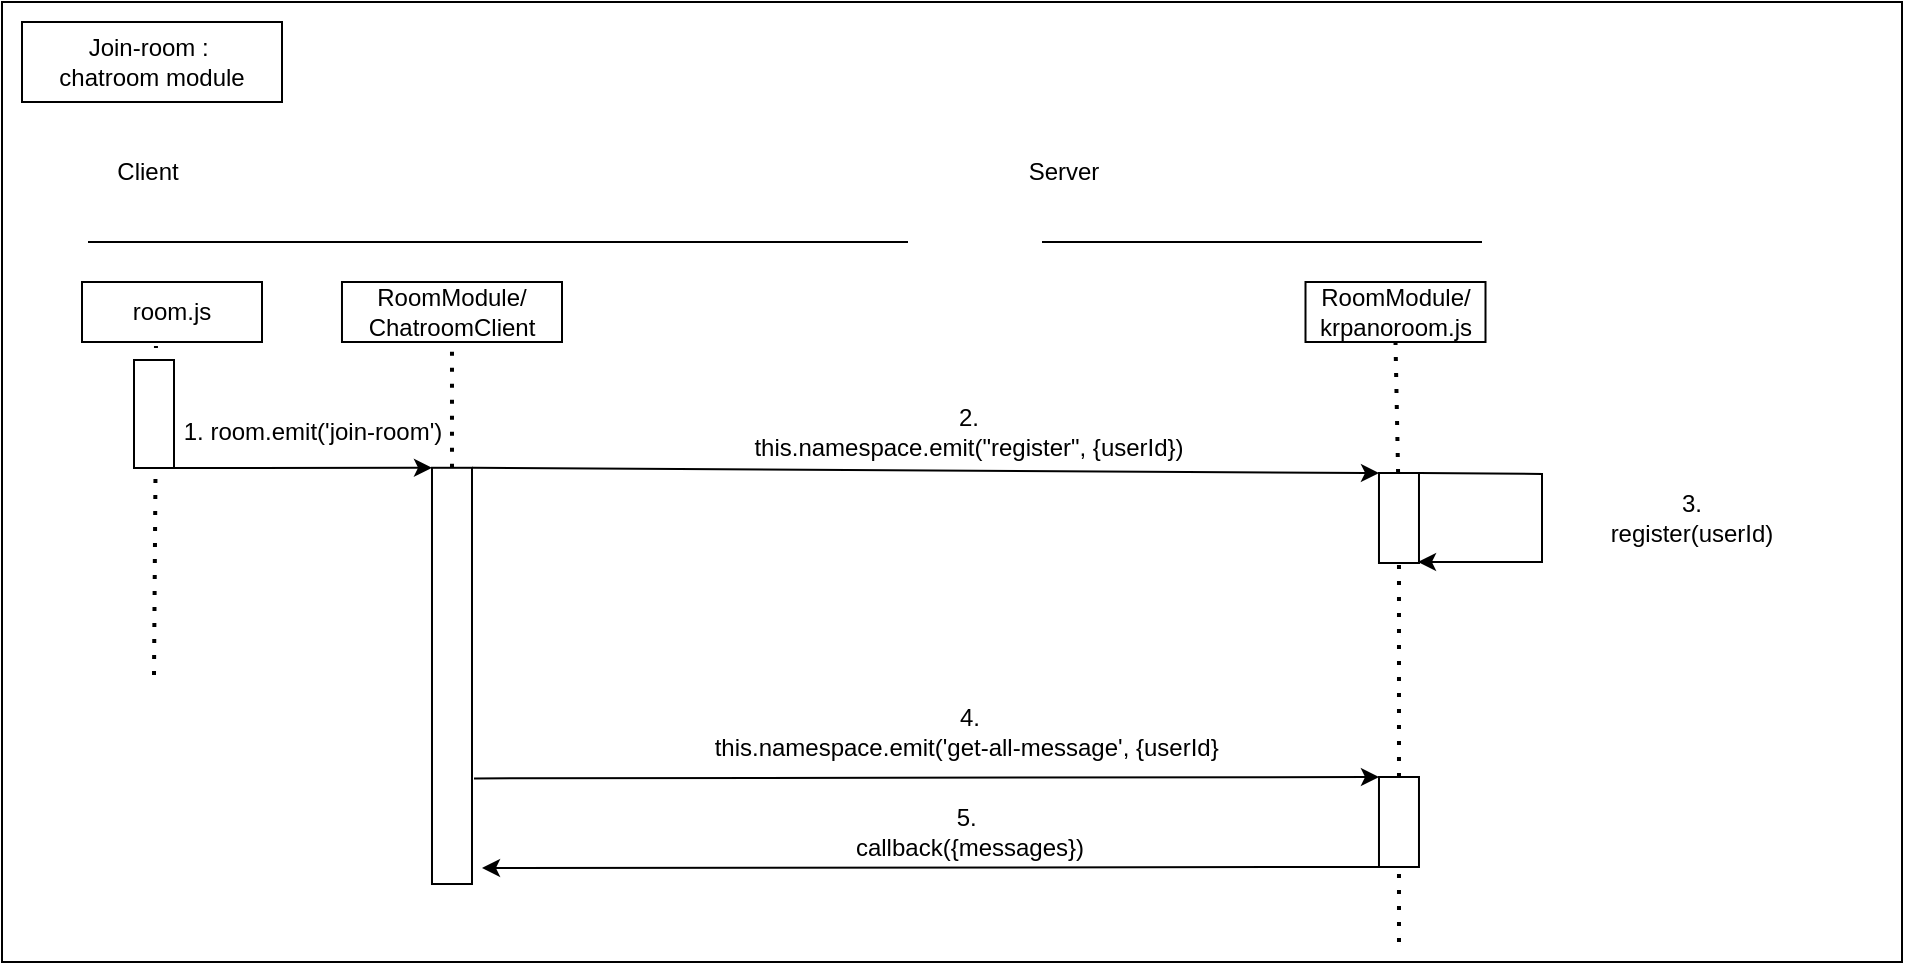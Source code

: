<mxfile version="20.8.21" type="github"><diagram id="Z87XCZslrCXwQrkr19RX" name="Page-1"><mxGraphModel dx="2261" dy="707" grid="1" gridSize="10" guides="1" tooltips="1" connect="1" arrows="1" fold="1" page="1" pageScale="1" pageWidth="827" pageHeight="1169" math="0" shadow="0"><root><mxCell id="0"/><mxCell id="1" parent="0"/><mxCell id="S6yvC7qdEsfKQvKiLP5z-28" value="" style="rounded=0;whiteSpace=wrap;html=1;" parent="1" vertex="1"><mxGeometry x="-740" y="60" width="950" height="480" as="geometry"/></mxCell><mxCell id="S6yvC7qdEsfKQvKiLP5z-32" value="" style="endArrow=none;dashed=1;html=1;dashPattern=1 3;strokeWidth=2;rounded=0;entryX=0.5;entryY=1;entryDx=0;entryDy=0;startArrow=none;" parent="1" source="S6yvC7qdEsfKQvKiLP5z-33" target="S6yvC7qdEsfKQvKiLP5z-30" edge="1"><mxGeometry width="50" height="50" relative="1" as="geometry"><mxPoint x="-522.25" y="650" as="sourcePoint"/><mxPoint x="-522.25" y="280" as="targetPoint"/></mxGeometry></mxCell><mxCell id="S6yvC7qdEsfKQvKiLP5z-27" value="" style="rounded=0;whiteSpace=wrap;html=1;" parent="1" vertex="1"><mxGeometry x="-730" y="70" width="130" height="40" as="geometry"/></mxCell><mxCell id="S6yvC7qdEsfKQvKiLP5z-1" value="room.js" style="rounded=0;whiteSpace=wrap;html=1;" parent="1" vertex="1"><mxGeometry x="-700" y="200" width="90" height="30" as="geometry"/></mxCell><mxCell id="S6yvC7qdEsfKQvKiLP5z-3" value="RoomModule/&lt;br&gt;krpanoroom.js" style="rounded=0;whiteSpace=wrap;html=1;" parent="1" vertex="1"><mxGeometry x="-88.25" y="200" width="90" height="30" as="geometry"/></mxCell><mxCell id="S6yvC7qdEsfKQvKiLP5z-5" value="" style="endArrow=none;dashed=1;html=1;dashPattern=1 3;strokeWidth=2;rounded=0;entryX=0.411;entryY=1.067;entryDx=0;entryDy=0;entryPerimeter=0;startArrow=none;" parent="1" target="S6yvC7qdEsfKQvKiLP5z-1" edge="1"><mxGeometry width="50" height="50" relative="1" as="geometry"><mxPoint x="-663.523" y="265" as="sourcePoint"/><mxPoint x="-303" y="480" as="targetPoint"/></mxGeometry></mxCell><mxCell id="S6yvC7qdEsfKQvKiLP5z-6" value="" style="endArrow=none;dashed=1;html=1;dashPattern=1 3;strokeWidth=2;rounded=0;entryX=0.5;entryY=1;entryDx=0;entryDy=0;startArrow=none;" parent="1" source="QYz8oIN1GEiqAUlNkPk4-4" target="S6yvC7qdEsfKQvKiLP5z-3" edge="1"><mxGeometry width="50" height="50" relative="1" as="geometry"><mxPoint x="-187.75" y="690" as="sourcePoint"/><mxPoint x="-41.5" y="280" as="targetPoint"/></mxGeometry></mxCell><mxCell id="S6yvC7qdEsfKQvKiLP5z-9" value="" style="endArrow=none;html=1;rounded=0;" parent="1" edge="1"><mxGeometry width="50" height="50" relative="1" as="geometry"><mxPoint x="-697" y="180" as="sourcePoint"/><mxPoint x="-287" y="180" as="targetPoint"/></mxGeometry></mxCell><mxCell id="S6yvC7qdEsfKQvKiLP5z-10" value="" style="endArrow=none;html=1;rounded=0;" parent="1" edge="1"><mxGeometry width="50" height="50" relative="1" as="geometry"><mxPoint x="-220" y="180" as="sourcePoint"/><mxPoint y="180" as="targetPoint"/></mxGeometry></mxCell><mxCell id="S6yvC7qdEsfKQvKiLP5z-11" value="Client" style="text;strokeColor=none;align=center;fillColor=none;html=1;verticalAlign=middle;whiteSpace=wrap;rounded=0;" parent="1" vertex="1"><mxGeometry x="-697" y="130" width="60" height="30" as="geometry"/></mxCell><mxCell id="S6yvC7qdEsfKQvKiLP5z-12" value="Server" style="text;strokeColor=none;align=center;fillColor=none;html=1;verticalAlign=middle;whiteSpace=wrap;rounded=0;" parent="1" vertex="1"><mxGeometry x="-239.5" y="130" width="60" height="30" as="geometry"/></mxCell><mxCell id="S6yvC7qdEsfKQvKiLP5z-14" value="" style="endArrow=none;dashed=1;html=1;dashPattern=1 3;strokeWidth=2;rounded=0;entryX=1;entryY=0.5;entryDx=0;entryDy=0;" parent="1" edge="1"><mxGeometry width="50" height="50" relative="1" as="geometry"><mxPoint x="-664" y="396.5" as="sourcePoint"/><mxPoint x="-663" y="261.5" as="targetPoint"/></mxGeometry></mxCell><mxCell id="S6yvC7qdEsfKQvKiLP5z-26" value="Join-room :&amp;nbsp;&lt;br&gt;chatroom module" style="text;strokeColor=none;align=center;fillColor=none;html=1;verticalAlign=middle;whiteSpace=wrap;rounded=0;" parent="1" vertex="1"><mxGeometry x="-720" y="75" width="110" height="30" as="geometry"/></mxCell><mxCell id="S6yvC7qdEsfKQvKiLP5z-30" value="RoomModule/&lt;br&gt;ChatroomClient" style="rounded=0;whiteSpace=wrap;html=1;" parent="1" vertex="1"><mxGeometry x="-570.01" y="200" width="110.01" height="30" as="geometry"/></mxCell><mxCell id="S6yvC7qdEsfKQvKiLP5z-33" value="" style="rounded=0;whiteSpace=wrap;html=1;rotation=90;" parent="1" vertex="1"><mxGeometry x="-619.06" y="386.95" width="208.11" height="20" as="geometry"/></mxCell><mxCell id="S6yvC7qdEsfKQvKiLP5z-35" value="" style="endArrow=classic;html=1;rounded=0;entryX=0;entryY=1;entryDx=0;entryDy=0;exitX=1;exitY=0;exitDx=0;exitDy=0;" parent="1" source="VE9qQbwJ7asa3l0-s3IV-35" target="S6yvC7qdEsfKQvKiLP5z-33" edge="1"><mxGeometry width="50" height="50" relative="1" as="geometry"><mxPoint x="-663.5" y="291.5" as="sourcePoint"/><mxPoint x="-540" y="292" as="targetPoint"/></mxGeometry></mxCell><mxCell id="S6yvC7qdEsfKQvKiLP5z-36" value="1. room.emit('join-room')" style="text;strokeColor=none;align=center;fillColor=none;html=1;verticalAlign=middle;whiteSpace=wrap;rounded=0;" parent="1" vertex="1"><mxGeometry x="-658.25" y="260" width="146.5" height="30" as="geometry"/></mxCell><mxCell id="QYz8oIN1GEiqAUlNkPk4-4" value="" style="rounded=0;whiteSpace=wrap;html=1;rotation=90;spacing=4;" parent="1" vertex="1"><mxGeometry x="-64.01" y="308" width="45" height="20" as="geometry"/></mxCell><mxCell id="QYz8oIN1GEiqAUlNkPk4-14" value="" style="endArrow=none;dashed=1;html=1;dashPattern=1 3;strokeWidth=2;rounded=0;entryX=1;entryY=0.5;entryDx=0;entryDy=0;exitX=0;exitY=0.5;exitDx=0;exitDy=0;startArrow=none;" parent="1" target="QYz8oIN1GEiqAUlNkPk4-4" edge="1"><mxGeometry width="50" height="50" relative="1" as="geometry"><mxPoint x="-41.51" y="447.5" as="sourcePoint"/><mxPoint x="-68" y="280" as="targetPoint"/></mxGeometry></mxCell><mxCell id="VE9qQbwJ7asa3l0-s3IV-35" value="" style="rounded=0;whiteSpace=wrap;html=1;rotation=90;" parent="1" vertex="1"><mxGeometry x="-691" y="256" width="54" height="20" as="geometry"/></mxCell><mxCell id="UQ8lVdm8DVR-YvWxI9tz-3" value="" style="endArrow=classic;html=1;rounded=0;exitX=0;exitY=0;exitDx=0;exitDy=0;entryX=0;entryY=1;entryDx=0;entryDy=0;" parent="1" source="S6yvC7qdEsfKQvKiLP5z-33" target="QYz8oIN1GEiqAUlNkPk4-4" edge="1"><mxGeometry width="50" height="50" relative="1" as="geometry"><mxPoint x="-360" y="460" as="sourcePoint"/><mxPoint x="-350" y="295.5" as="targetPoint"/></mxGeometry></mxCell><mxCell id="UQ8lVdm8DVR-YvWxI9tz-4" value="2. &lt;br&gt;this.namespace.emit(&quot;register&quot;, {userId})" style="text;strokeColor=none;align=center;fillColor=none;html=1;verticalAlign=middle;whiteSpace=wrap;rounded=0;" parent="1" vertex="1"><mxGeometry x="-370" y="260" width="227.37" height="30" as="geometry"/></mxCell><mxCell id="UQ8lVdm8DVR-YvWxI9tz-8" value="" style="endArrow=none;dashed=1;html=1;dashPattern=1 3;strokeWidth=2;rounded=0;entryX=1;entryY=0.5;entryDx=0;entryDy=0;exitX=0;exitY=0.5;exitDx=0;exitDy=0;startArrow=none;" parent="1" edge="1"><mxGeometry width="50" height="50" relative="1" as="geometry"><mxPoint x="-41.505" y="530.005" as="sourcePoint"/><mxPoint x="-41.51" y="492.5" as="targetPoint"/></mxGeometry></mxCell><mxCell id="UQ8lVdm8DVR-YvWxI9tz-9" value="" style="endArrow=classic;html=1;rounded=0;entryX=0;entryY=1;entryDx=0;entryDy=0;exitX=0.294;exitY=-0.05;exitDx=0;exitDy=0;exitPerimeter=0;" parent="1" edge="1"><mxGeometry width="50" height="50" relative="1" as="geometry"><mxPoint x="-503.995" y="448.201" as="sourcePoint"/><mxPoint x="-51.51" y="447.5" as="targetPoint"/></mxGeometry></mxCell><mxCell id="UQ8lVdm8DVR-YvWxI9tz-10" value="4.&lt;br&gt;this.namespace.emit('get-all-message', {userId}&amp;nbsp;" style="text;strokeColor=none;align=center;fillColor=none;html=1;verticalAlign=middle;whiteSpace=wrap;rounded=0;" parent="1" vertex="1"><mxGeometry x="-401.31" y="410" width="290" height="30" as="geometry"/></mxCell><mxCell id="UQ8lVdm8DVR-YvWxI9tz-13" value="" style="endArrow=classic;html=1;rounded=0;exitX=1;exitY=1;exitDx=0;exitDy=0;" parent="1" edge="1"><mxGeometry width="50" height="50" relative="1" as="geometry"><mxPoint x="-51.51" y="492.5" as="sourcePoint"/><mxPoint x="-500" y="493" as="targetPoint"/></mxGeometry></mxCell><mxCell id="UQ8lVdm8DVR-YvWxI9tz-14" value="5.&amp;nbsp;&lt;br&gt;callback({messages})" style="text;strokeColor=none;align=center;fillColor=none;html=1;verticalAlign=middle;whiteSpace=wrap;rounded=0;" parent="1" vertex="1"><mxGeometry x="-401.31" y="460" width="290" height="30" as="geometry"/></mxCell><mxCell id="0YqmBp7bsmB_7vai2j1d-1" value="" style="rounded=0;whiteSpace=wrap;html=1;rotation=90;spacing=4;" parent="1" vertex="1"><mxGeometry x="-64.01" y="460" width="45" height="20" as="geometry"/></mxCell><mxCell id="0YqmBp7bsmB_7vai2j1d-2" value="" style="endArrow=classic;html=1;rounded=0;exitX=0;exitY=0;exitDx=0;exitDy=0;" parent="1" source="QYz8oIN1GEiqAUlNkPk4-4" edge="1"><mxGeometry width="50" height="50" relative="1" as="geometry"><mxPoint x="-350" y="440" as="sourcePoint"/><mxPoint x="-32" y="340" as="targetPoint"/><Array as="points"><mxPoint x="30" y="296"/><mxPoint x="30" y="340"/></Array></mxGeometry></mxCell><mxCell id="0YqmBp7bsmB_7vai2j1d-3" value="3. &lt;br&gt;register(userId)" style="text;strokeColor=none;align=center;fillColor=none;html=1;verticalAlign=middle;whiteSpace=wrap;rounded=0;" parent="1" vertex="1"><mxGeometry x="50" y="303" width="110" height="30" as="geometry"/></mxCell></root></mxGraphModel></diagram></mxfile>